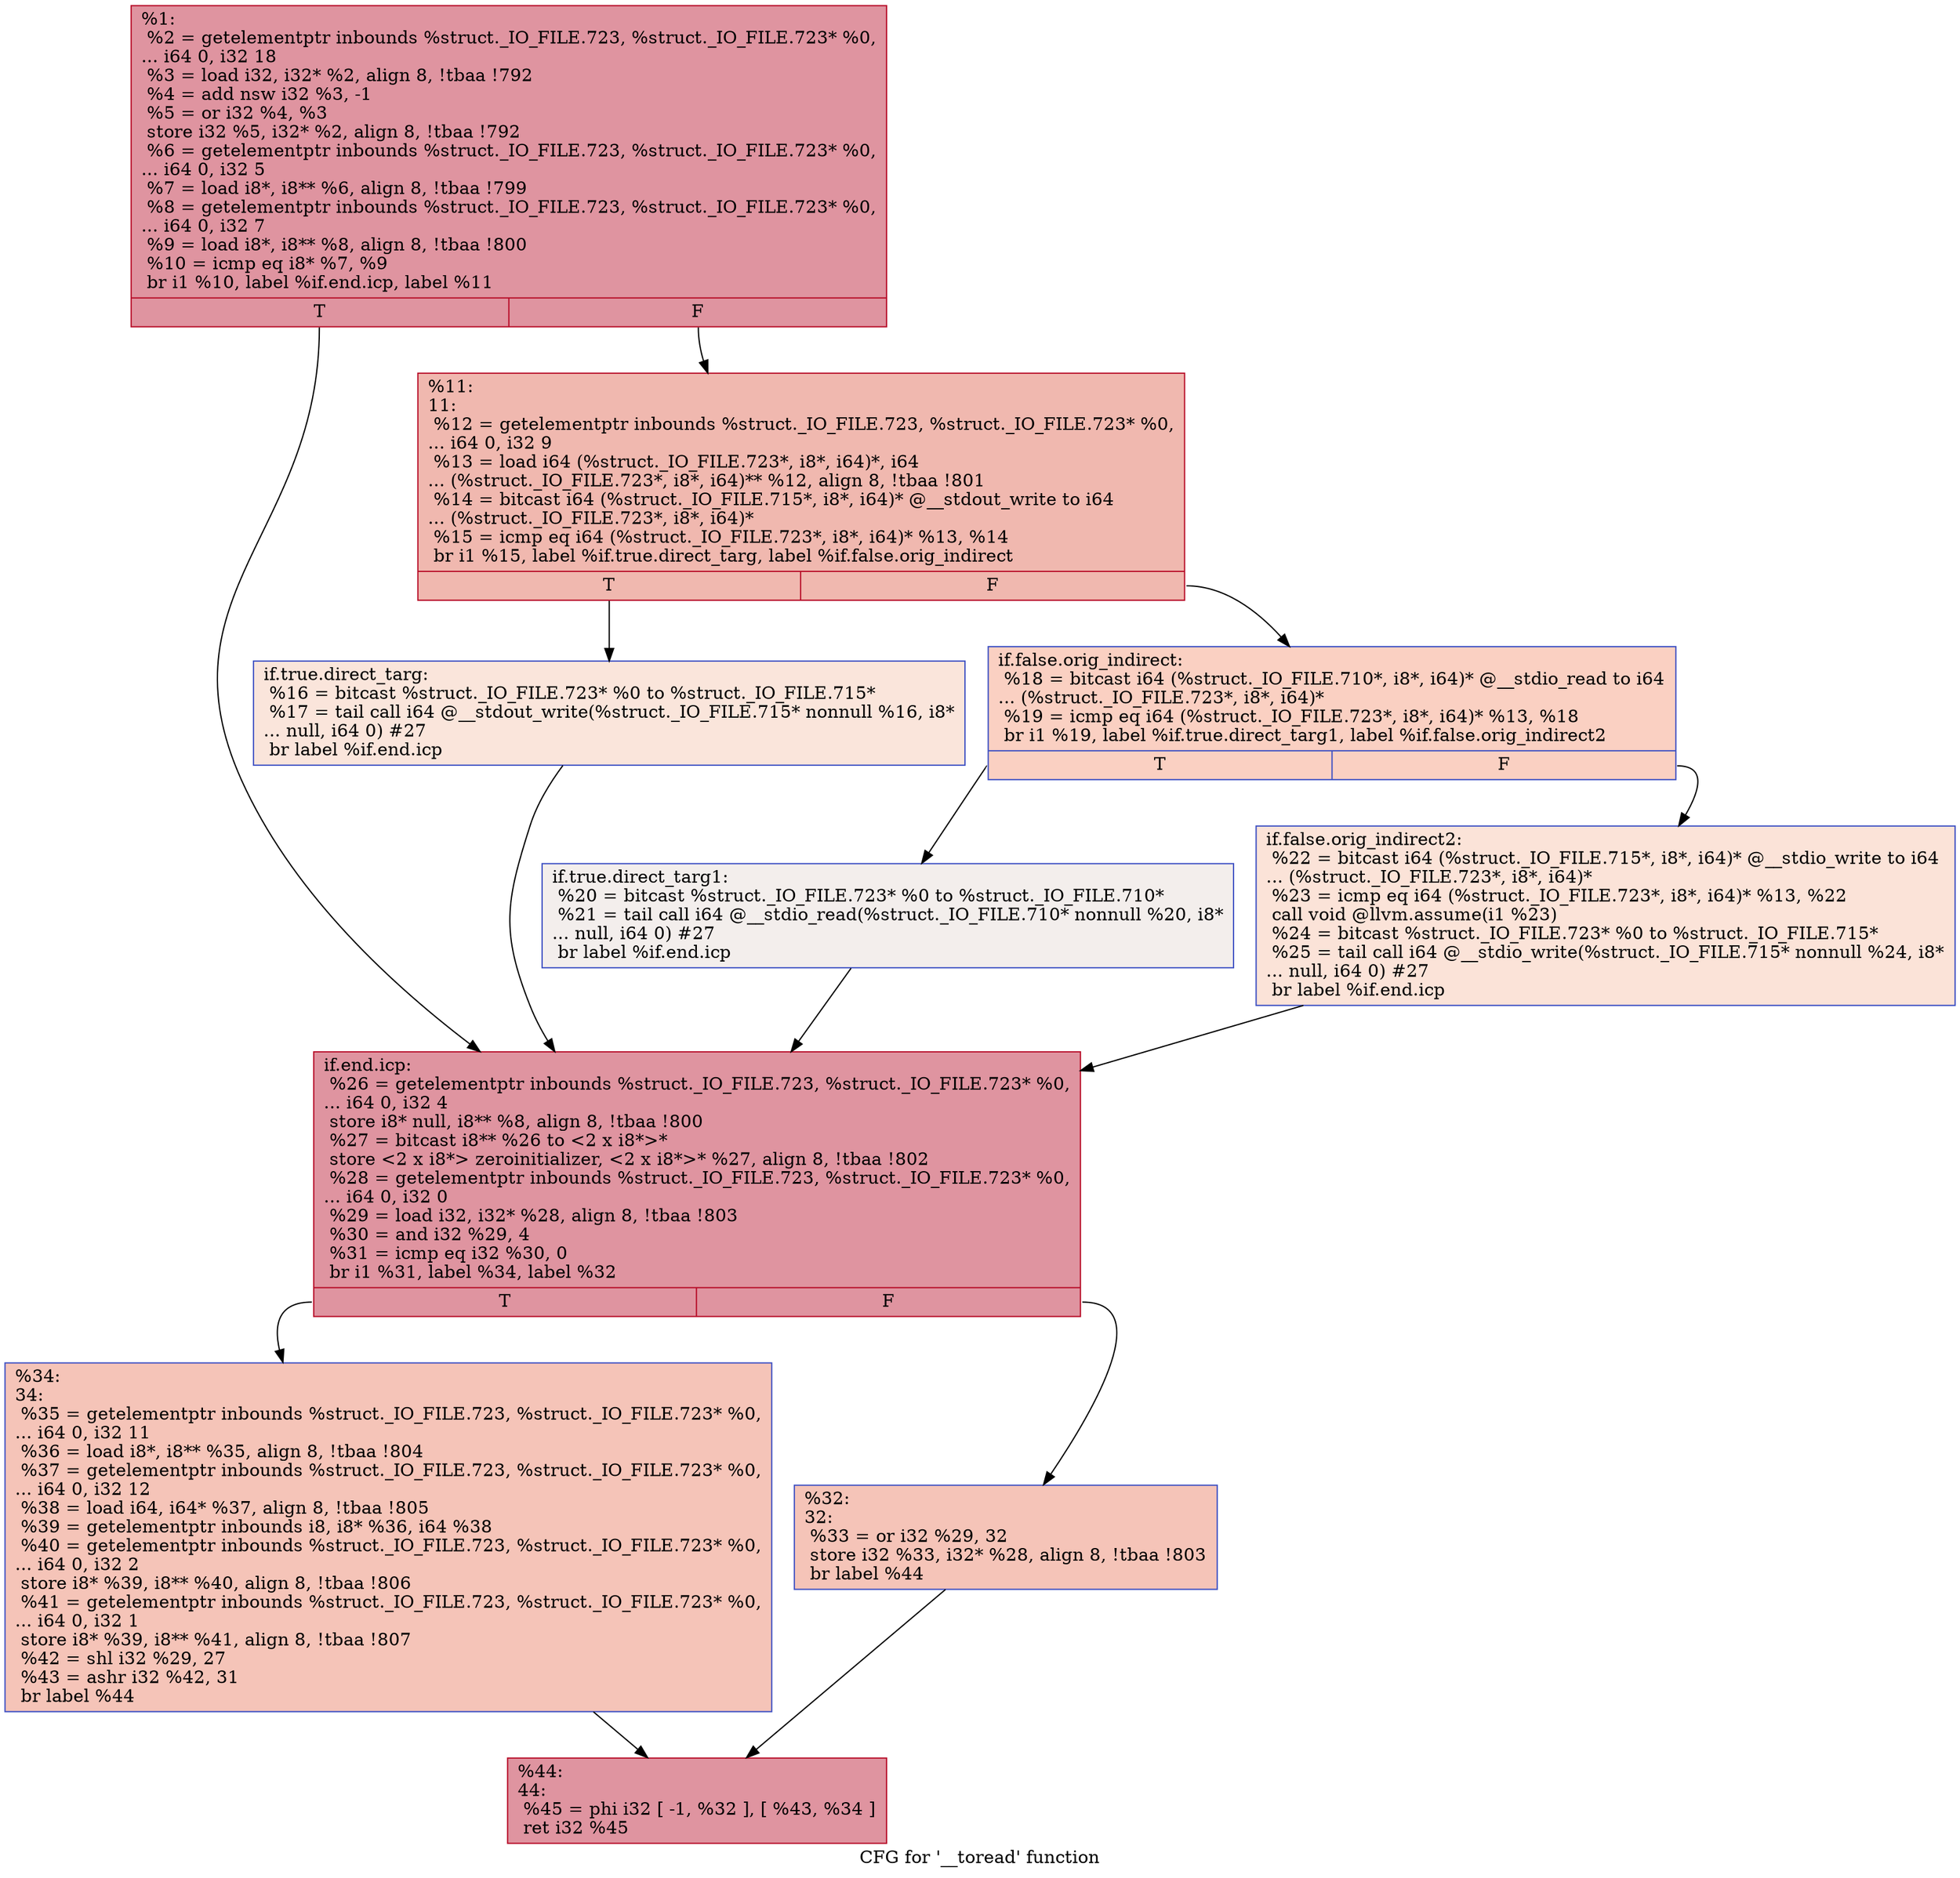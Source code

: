 digraph "CFG for '__toread' function" {
	label="CFG for '__toread' function";

	Node0x2509a40 [shape=record,color="#b70d28ff", style=filled, fillcolor="#b70d2870",label="{%1:\l  %2 = getelementptr inbounds %struct._IO_FILE.723, %struct._IO_FILE.723* %0,\l... i64 0, i32 18\l  %3 = load i32, i32* %2, align 8, !tbaa !792\l  %4 = add nsw i32 %3, -1\l  %5 = or i32 %4, %3\l  store i32 %5, i32* %2, align 8, !tbaa !792\l  %6 = getelementptr inbounds %struct._IO_FILE.723, %struct._IO_FILE.723* %0,\l... i64 0, i32 5\l  %7 = load i8*, i8** %6, align 8, !tbaa !799\l  %8 = getelementptr inbounds %struct._IO_FILE.723, %struct._IO_FILE.723* %0,\l... i64 0, i32 7\l  %9 = load i8*, i8** %8, align 8, !tbaa !800\l  %10 = icmp eq i8* %7, %9\l  br i1 %10, label %if.end.icp, label %11\l|{<s0>T|<s1>F}}"];
	Node0x2509a40:s0 -> Node0x2509f70;
	Node0x2509a40:s1 -> Node0x2509de0;
	Node0x2509de0 [shape=record,color="#b70d28ff", style=filled, fillcolor="#dc5d4a70",label="{%11:\l11:                                               \l  %12 = getelementptr inbounds %struct._IO_FILE.723, %struct._IO_FILE.723* %0,\l... i64 0, i32 9\l  %13 = load i64 (%struct._IO_FILE.723*, i8*, i64)*, i64\l... (%struct._IO_FILE.723*, i8*, i64)** %12, align 8, !tbaa !801\l  %14 = bitcast i64 (%struct._IO_FILE.715*, i8*, i64)* @__stdout_write to i64\l... (%struct._IO_FILE.723*, i8*, i64)*\l  %15 = icmp eq i64 (%struct._IO_FILE.723*, i8*, i64)* %13, %14\l  br i1 %15, label %if.true.direct_targ, label %if.false.orig_indirect\l|{<s0>T|<s1>F}}"];
	Node0x2509de0:s0 -> Node0x2509e30;
	Node0x2509de0:s1 -> Node0x2509e80;
	Node0x2509e30 [shape=record,color="#3d50c3ff", style=filled, fillcolor="#f4c5ad70",label="{if.true.direct_targ:                              \l  %16 = bitcast %struct._IO_FILE.723* %0 to %struct._IO_FILE.715*\l  %17 = tail call i64 @__stdout_write(%struct._IO_FILE.715* nonnull %16, i8*\l... null, i64 0) #27\l  br label %if.end.icp\l}"];
	Node0x2509e30 -> Node0x2509f70;
	Node0x2509e80 [shape=record,color="#3d50c3ff", style=filled, fillcolor="#f3947570",label="{if.false.orig_indirect:                           \l  %18 = bitcast i64 (%struct._IO_FILE.710*, i8*, i64)* @__stdio_read to i64\l... (%struct._IO_FILE.723*, i8*, i64)*\l  %19 = icmp eq i64 (%struct._IO_FILE.723*, i8*, i64)* %13, %18\l  br i1 %19, label %if.true.direct_targ1, label %if.false.orig_indirect2\l|{<s0>T|<s1>F}}"];
	Node0x2509e80:s0 -> Node0x2509ed0;
	Node0x2509e80:s1 -> Node0x2509f20;
	Node0x2509ed0 [shape=record,color="#3d50c3ff", style=filled, fillcolor="#e3d9d370",label="{if.true.direct_targ1:                             \l  %20 = bitcast %struct._IO_FILE.723* %0 to %struct._IO_FILE.710*\l  %21 = tail call i64 @__stdio_read(%struct._IO_FILE.710* nonnull %20, i8*\l... null, i64 0) #27\l  br label %if.end.icp\l}"];
	Node0x2509ed0 -> Node0x2509f70;
	Node0x2509f20 [shape=record,color="#3d50c3ff", style=filled, fillcolor="#f6bfa670",label="{if.false.orig_indirect2:                          \l  %22 = bitcast i64 (%struct._IO_FILE.715*, i8*, i64)* @__stdio_write to i64\l... (%struct._IO_FILE.723*, i8*, i64)*\l  %23 = icmp eq i64 (%struct._IO_FILE.723*, i8*, i64)* %13, %22\l  call void @llvm.assume(i1 %23)\l  %24 = bitcast %struct._IO_FILE.723* %0 to %struct._IO_FILE.715*\l  %25 = tail call i64 @__stdio_write(%struct._IO_FILE.715* nonnull %24, i8*\l... null, i64 0) #27\l  br label %if.end.icp\l}"];
	Node0x2509f20 -> Node0x2509f70;
	Node0x2509f70 [shape=record,color="#b70d28ff", style=filled, fillcolor="#b70d2870",label="{if.end.icp:                                       \l  %26 = getelementptr inbounds %struct._IO_FILE.723, %struct._IO_FILE.723* %0,\l... i64 0, i32 4\l  store i8* null, i8** %8, align 8, !tbaa !800\l  %27 = bitcast i8** %26 to \<2 x i8*\>*\l  store \<2 x i8*\> zeroinitializer, \<2 x i8*\>* %27, align 8, !tbaa !802\l  %28 = getelementptr inbounds %struct._IO_FILE.723, %struct._IO_FILE.723* %0,\l... i64 0, i32 0\l  %29 = load i32, i32* %28, align 8, !tbaa !803\l  %30 = and i32 %29, 4\l  %31 = icmp eq i32 %30, 0\l  br i1 %31, label %34, label %32\l|{<s0>T|<s1>F}}"];
	Node0x2509f70:s0 -> Node0x250a010;
	Node0x2509f70:s1 -> Node0x2509fc0;
	Node0x2509fc0 [shape=record,color="#3d50c3ff", style=filled, fillcolor="#e97a5f70",label="{%32:\l32:                                               \l  %33 = or i32 %29, 32\l  store i32 %33, i32* %28, align 8, !tbaa !803\l  br label %44\l}"];
	Node0x2509fc0 -> Node0x250a060;
	Node0x250a010 [shape=record,color="#3d50c3ff", style=filled, fillcolor="#e97a5f70",label="{%34:\l34:                                               \l  %35 = getelementptr inbounds %struct._IO_FILE.723, %struct._IO_FILE.723* %0,\l... i64 0, i32 11\l  %36 = load i8*, i8** %35, align 8, !tbaa !804\l  %37 = getelementptr inbounds %struct._IO_FILE.723, %struct._IO_FILE.723* %0,\l... i64 0, i32 12\l  %38 = load i64, i64* %37, align 8, !tbaa !805\l  %39 = getelementptr inbounds i8, i8* %36, i64 %38\l  %40 = getelementptr inbounds %struct._IO_FILE.723, %struct._IO_FILE.723* %0,\l... i64 0, i32 2\l  store i8* %39, i8** %40, align 8, !tbaa !806\l  %41 = getelementptr inbounds %struct._IO_FILE.723, %struct._IO_FILE.723* %0,\l... i64 0, i32 1\l  store i8* %39, i8** %41, align 8, !tbaa !807\l  %42 = shl i32 %29, 27\l  %43 = ashr i32 %42, 31\l  br label %44\l}"];
	Node0x250a010 -> Node0x250a060;
	Node0x250a060 [shape=record,color="#b70d28ff", style=filled, fillcolor="#b70d2870",label="{%44:\l44:                                               \l  %45 = phi i32 [ -1, %32 ], [ %43, %34 ]\l  ret i32 %45\l}"];
}
